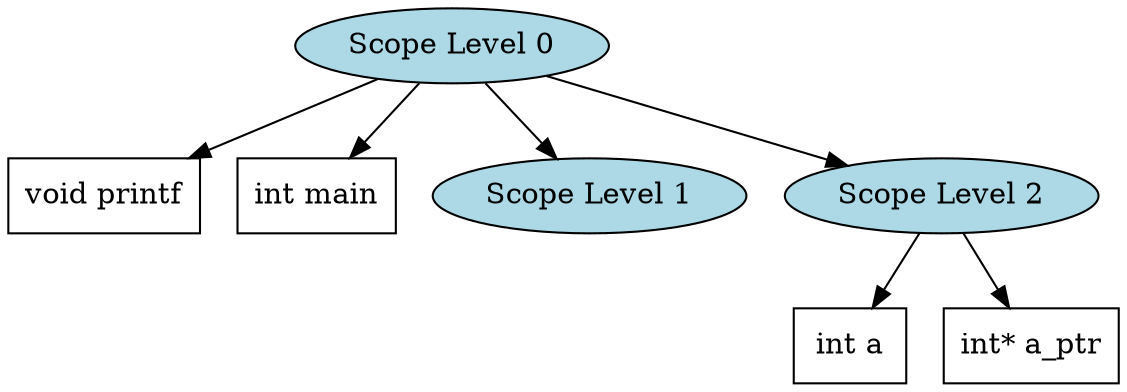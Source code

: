 digraph SymbolTable {
  node1 [label="Scope Level 0", style=filled, fillcolor=lightblue];
  node1 -> node1_printf [color=black];
  node1_printf [label="void printf", shape=box, style=filled, fillcolor=white];
  node1 -> node1_main [color=black];
  node1_main [label="int main", shape=box, style=filled, fillcolor=white];
  node2 [label="Scope Level 1", style=filled, fillcolor=lightblue];
  node1 -> node2;
  node3 [label="Scope Level 2", style=filled, fillcolor=lightblue];
  node1 -> node3;
  node3 -> node3_a [color=black];
  node3_a [label="int a", shape=box, style=filled, fillcolor=white];
  node3 -> node3_a_ptr [color=black];
  node3_a_ptr [label="int* a_ptr", shape=box, style=filled, fillcolor=white];
}
